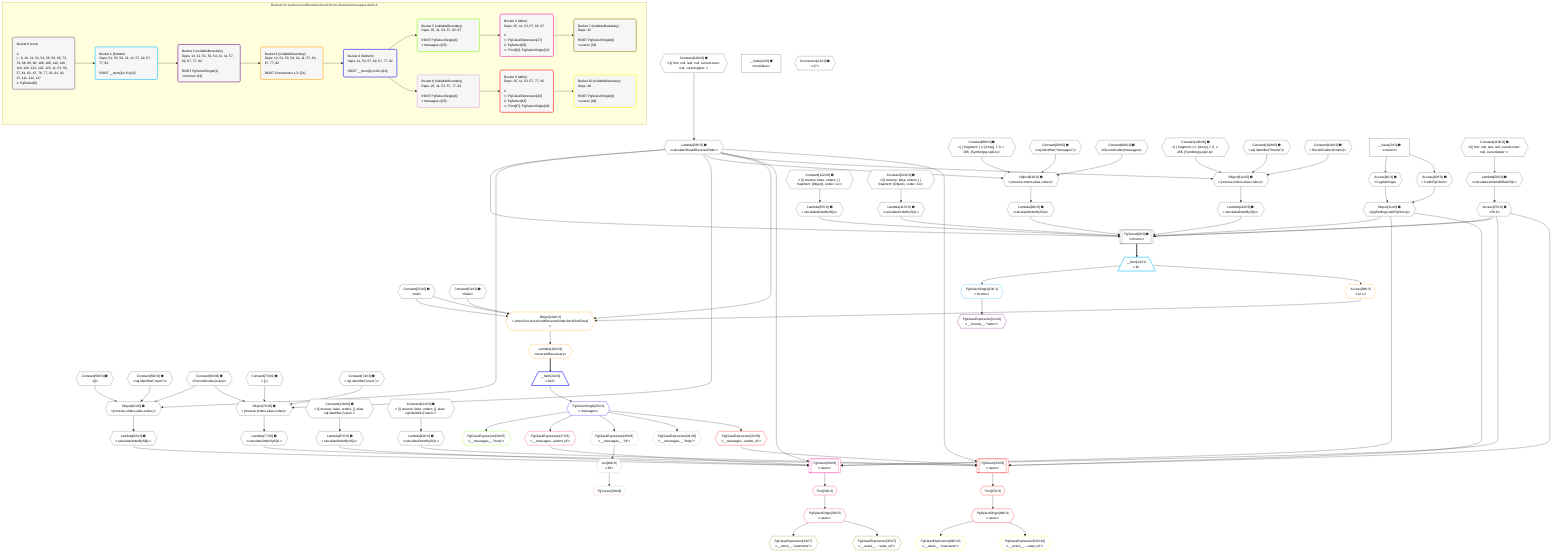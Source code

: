 %%{init: {'themeVariables': { 'fontSize': '12px'}}}%%
graph TD
    classDef path fill:#eee,stroke:#000,color:#000
    classDef plan fill:#fff,stroke-width:1px,color:#000
    classDef itemplan fill:#fff,stroke-width:2px,color:#000
    classDef unbatchedplan fill:#dff,stroke-width:1px,color:#000
    classDef sideeffectplan fill:#fcc,stroke-width:2px,color:#000
    classDef bucket fill:#f6f6f6,color:#000,stroke-width:2px,text-align:left


    %% plan dependencies
    PgSelect8[["PgSelect[8∈0] ➊<br />ᐸforumsᐳ"]]:::plan
    Object11{{"Object[11∈0] ➊<br />ᐸ{pgSettings,withPgClient}ᐳ"}}:::plan
    Access57{{"Access[57∈0] ➊<br />ᐸ56.0ᐳ"}}:::plan
    Lambda92{{"Lambda[92∈0] ➊<br />ᐸcalculateOrderBySQLᐳ"}}:::plan
    Lambda97{{"Lambda[97∈0] ➊<br />ᐸcalculateOrderBySQLᐳ"}}:::plan
    Lambda53{{"Lambda[53∈0] ➊<br />ᐸcalculateShouldReverseOrderᐳ"}}:::plan
    Lambda112{{"Lambda[112∈0] ➊<br />ᐸcalculateOrderBySQLᐳ"}}:::plan
    Lambda117{{"Lambda[117∈0] ➊<br />ᐸcalculateOrderBySQLᐳ"}}:::plan
    Object11 & Access57 & Lambda92 & Lambda97 & Lambda53 & Access57 & Lambda112 & Lambda117 --> PgSelect8
    Object61{{"Object[61∈0] ➊<br />ᐸ{reverse,orders,alias,codec}ᐳ"}}:::plan
    Constant58{{"Constant[58∈0] ➊<br />ᐸ[]ᐳ"}}:::plan
    Constant59{{"Constant[59∈0] ➊<br />ᐸsql.identifier(”users”)ᐳ"}}:::plan
    Constant60{{"Constant[60∈0] ➊<br />ᐸRecordCodec(users)ᐳ"}}:::plan
    Lambda53 & Constant58 & Constant59 & Constant60 --> Object61
    Object76{{"Object[76∈0] ➊<br />ᐸ{reverse,orders,alias,codec}ᐳ"}}:::plan
    Constant73{{"Constant[73∈0] ➊<br />ᐸ[]ᐳ"}}:::plan
    Constant74{{"Constant[74∈0] ➊<br />ᐸsql.identifier(”users”)ᐳ"}}:::plan
    Lambda53 & Constant73 & Constant74 & Constant60 --> Object76
    Object91{{"Object[91∈0] ➊<br />ᐸ{reverse,orders,alias,codec}ᐳ"}}:::plan
    Constant88{{"Constant[88∈0] ➊<br />ᐸ[ { fragment: { n: [Array], f: 0, c: 266, [Symbol(pg-sql2-tyᐳ"}}:::plan
    Constant89{{"Constant[89∈0] ➊<br />ᐸsql.identifier(”messages”)ᐳ"}}:::plan
    Constant90{{"Constant[90∈0] ➊<br />ᐸRecordCodec(messages)ᐳ"}}:::plan
    Lambda53 & Constant88 & Constant89 & Constant90 --> Object91
    Object111{{"Object[111∈0] ➊<br />ᐸ{reverse,orders,alias,codec}ᐳ"}}:::plan
    Constant108{{"Constant[108∈0] ➊<br />ᐸ[ { fragment: { n: [Array], f: 0, c: 266, [Symbol(pg-sql2-tyᐳ"}}:::plan
    Constant109{{"Constant[109∈0] ➊<br />ᐸsql.identifier(”forums”)ᐳ"}}:::plan
    Constant110{{"Constant[110∈0] ➊<br />ᐸRecordCodec(forums)ᐳ"}}:::plan
    Lambda53 & Constant108 & Constant109 & Constant110 --> Object111
    Access9{{"Access[9∈0] ➊<br />ᐸ2.pgSettingsᐳ"}}:::plan
    Access10{{"Access[10∈0] ➊<br />ᐸ2.withPgClientᐳ"}}:::plan
    Access9 & Access10 --> Object11
    __Value2["__Value[2∈0] ➊<br />ᐸcontextᐳ"]:::plan
    __Value2 --> Access9
    __Value2 --> Access10
    Constant118{{"Constant[118∈0] ➊<br />ᐸ§{ first: null, last: null, cursorLower: null, cursorUpper: ᐳ"}}:::plan
    Constant118 --> Lambda53
    Lambda56{{"Lambda[56∈0] ➊<br />ᐸcalculateLimitAndOffsetSQLᐳ"}}:::plan
    Constant119{{"Constant[119∈0] ➊<br />ᐸ§{ first: null, last: null, cursorLower: null, cursorUpper: ᐳ"}}:::plan
    Constant119 --> Lambda56
    Lambda56 --> Access57
    Lambda62{{"Lambda[62∈0] ➊<br />ᐸcalculateOrderBySQLᐳ"}}:::plan
    Object61 --> Lambda62
    Lambda67{{"Lambda[67∈0] ➊<br />ᐸcalculateOrderBySQLᐳ"}}:::plan
    Constant120{{"Constant[120∈0] ➊<br />ᐸ§{ reverse: false, orders: [], alias: sql.identifier(”users”ᐳ"}}:::plan
    Constant120 --> Lambda67
    Lambda77{{"Lambda[77∈0] ➊<br />ᐸcalculateOrderBySQLᐳ"}}:::plan
    Object76 --> Lambda77
    Lambda82{{"Lambda[82∈0] ➊<br />ᐸcalculateOrderBySQLᐳ"}}:::plan
    Constant121{{"Constant[121∈0] ➊<br />ᐸ§{ reverse: false, orders: [], alias: sql.identifier(”users”ᐳ"}}:::plan
    Constant121 --> Lambda82
    Object91 --> Lambda92
    Constant122{{"Constant[122∈0] ➊<br />ᐸ§{ reverse: false, orders: [ { fragment: [Object], codec: Coᐳ"}}:::plan
    Constant122 --> Lambda97
    Object111 --> Lambda112
    Constant123{{"Constant[123∈0] ➊<br />ᐸ§{ reverse: false, orders: [ { fragment: [Object], codec: Coᐳ"}}:::plan
    Constant123 --> Lambda117
    __Value4["__Value[4∈0] ➊<br />ᐸrootValueᐳ"]:::plan
    Connection21{{"Connection[21∈0] ➊<br />ᐸ17ᐳ"}}:::plan
    Constant51{{"Constant[51∈0] ➊<br />ᐸnullᐳ"}}:::plan
    Constant54{{"Constant[54∈0] ➊<br />ᐸfalseᐳ"}}:::plan
    __Item12[/"__Item[12∈1]<br />ᐸ8ᐳ"\]:::itemplan
    PgSelect8 ==> __Item12
    PgSelectSingle13{{"PgSelectSingle[13∈1]<br />ᐸforumsᐳ"}}:::plan
    __Item12 --> PgSelectSingle13
    PgClassExpression14{{"PgClassExpression[14∈2]<br />ᐸ__forums__.”name”ᐳ"}}:::plan
    PgSelectSingle13 --> PgClassExpression14
    Object101{{"Object[101∈3]<br />ᐸ{rows,first,last,shouldReverseOrder,fetchOneExtra}ᐳ"}}:::plan
    Access99{{"Access[99∈3]<br />ᐸ12.1ᐳ"}}:::plan
    Access99 & Constant51 & Constant51 & Lambda53 & Constant54 --> Object101
    __Item12 --> Access99
    Lambda102{{"Lambda[102∈3]<br />ᐸreverseIfNecessaryᐳ"}}:::plan
    Object101 --> Lambda102
    __Item24[/"__Item[24∈4]<br />ᐸ102ᐳ"\]:::itemplan
    Lambda102 ==> __Item24
    PgSelectSingle25{{"PgSelectSingle[25∈4]<br />ᐸmessagesᐳ"}}:::plan
    __Item24 --> PgSelectSingle25
    PgClassExpression26{{"PgClassExpression[26∈5]<br />ᐸ__messages__.”body”ᐳ"}}:::plan
    PgSelectSingle25 --> PgClassExpression26
    PgSelect28[["PgSelect[28∈6]<br />ᐸusersᐳ"]]:::plan
    PgClassExpression27{{"PgClassExpression[27∈6]<br />ᐸ__messages...author_id”ᐳ"}}:::plan
    Object11 & PgClassExpression27 & Lambda53 & Access57 & Lambda62 & Lambda67 --> PgSelect28
    PgSelectSingle25 --> PgClassExpression27
    First32{{"First[32∈6]"}}:::plan
    PgSelect28 --> First32
    PgSelectSingle33{{"PgSelectSingle[33∈6]<br />ᐸusersᐳ"}}:::plan
    First32 --> PgSelectSingle33
    PgClassExpression34{{"PgClassExpression[34∈7]<br />ᐸ__users__.”username”ᐳ"}}:::plan
    PgSelectSingle33 --> PgClassExpression34
    PgClassExpression35{{"PgClassExpression[35∈7]<br />ᐸ__users__....vatar_url”ᐳ"}}:::plan
    PgSelectSingle33 --> PgClassExpression35
    PgCursor38{{"PgCursor[38∈8]"}}:::plan
    List40{{"List[40∈8]<br />ᐸ39ᐳ"}}:::plan
    List40 --> PgCursor38
    PgClassExpression39{{"PgClassExpression[39∈8]<br />ᐸ__messages__.”id”ᐳ"}}:::plan
    PgSelectSingle25 --> PgClassExpression39
    PgClassExpression39 --> List40
    PgClassExpression41{{"PgClassExpression[41∈8]<br />ᐸ__messages__.”body”ᐳ"}}:::plan
    PgSelectSingle25 --> PgClassExpression41
    PgSelect43[["PgSelect[43∈9]<br />ᐸusersᐳ"]]:::plan
    PgClassExpression42{{"PgClassExpression[42∈9]<br />ᐸ__messages...author_id”ᐳ"}}:::plan
    Object11 & PgClassExpression42 & Lambda53 & Access57 & Lambda77 & Lambda82 --> PgSelect43
    PgSelectSingle25 --> PgClassExpression42
    First47{{"First[47∈9]"}}:::plan
    PgSelect43 --> First47
    PgSelectSingle48{{"PgSelectSingle[48∈9]<br />ᐸusersᐳ"}}:::plan
    First47 --> PgSelectSingle48
    PgClassExpression49{{"PgClassExpression[49∈10]<br />ᐸ__users__.”username”ᐳ"}}:::plan
    PgSelectSingle48 --> PgClassExpression49
    PgClassExpression50{{"PgClassExpression[50∈10]<br />ᐸ__users__....vatar_url”ᐳ"}}:::plan
    PgSelectSingle48 --> PgClassExpression50

    %% define steps

    subgraph "Buckets for queries/conditions/archived-forum-inherited-messages.defer-6"
    Bucket0("Bucket 0 (root)<br /><br />1: <br />ᐳ: 9, 10, 21, 51, 54, 58, 59, 60, 73, 74, 88, 89, 90, 108, 109, 110, 118, 119, 120, 121, 122, 123, 11, 53, 56, 57, 61, 62, 67, 76, 77, 82, 91, 92, 97, 111, 112, 117<br />2: PgSelect[8]"):::bucket
    classDef bucket0 stroke:#696969
    class Bucket0,__Value2,__Value4,PgSelect8,Access9,Access10,Object11,Connection21,Constant51,Lambda53,Constant54,Lambda56,Access57,Constant58,Constant59,Constant60,Object61,Lambda62,Lambda67,Constant73,Constant74,Object76,Lambda77,Lambda82,Constant88,Constant89,Constant90,Object91,Lambda92,Lambda97,Constant108,Constant109,Constant110,Object111,Lambda112,Lambda117,Constant118,Constant119,Constant120,Constant121,Constant122,Constant123 bucket0
    Bucket1("Bucket 1 (listItem)<br />Deps: 51, 53, 54, 21, 11, 57, 62, 67, 77, 82<br /><br />ROOT __Item{1}ᐸ8ᐳ[12]"):::bucket
    classDef bucket1 stroke:#00bfff
    class Bucket1,__Item12,PgSelectSingle13 bucket1
    Bucket2("Bucket 2 (nullableBoundary)<br />Deps: 13, 12, 51, 53, 54, 21, 11, 57, 62, 67, 77, 82<br /><br />ROOT PgSelectSingle{1}ᐸforumsᐳ[13]"):::bucket
    classDef bucket2 stroke:#7f007f
    class Bucket2,PgClassExpression14 bucket2
    Bucket3("Bucket 3 (nullableBoundary)<br />Deps: 12, 51, 53, 54, 21, 11, 57, 62, 67, 77, 82<br /><br />ROOT Connectionᐸ17ᐳ[21]"):::bucket
    classDef bucket3 stroke:#ffa500
    class Bucket3,Access99,Object101,Lambda102 bucket3
    Bucket4("Bucket 4 (listItem)<br />Deps: 11, 53, 57, 62, 67, 77, 82<br /><br />ROOT __Item{4}ᐸ102ᐳ[24]"):::bucket
    classDef bucket4 stroke:#0000ff
    class Bucket4,__Item24,PgSelectSingle25 bucket4
    Bucket5("Bucket 5 (nullableBoundary)<br />Deps: 25, 11, 53, 57, 62, 67<br /><br />ROOT PgSelectSingle{4}ᐸmessagesᐳ[25]"):::bucket
    classDef bucket5 stroke:#7fff00
    class Bucket5,PgClassExpression26 bucket5
    Bucket6("Bucket 6 (defer)<br />Deps: 25, 11, 53, 57, 62, 67<br /><br />1: <br />ᐳ: PgClassExpression[27]<br />2: PgSelect[28]<br />ᐳ: First[32], PgSelectSingle[33]"):::bucket
    classDef bucket6 stroke:#ff1493
    class Bucket6,PgClassExpression27,PgSelect28,First32,PgSelectSingle33 bucket6
    Bucket7("Bucket 7 (nullableBoundary)<br />Deps: 33<br /><br />ROOT PgSelectSingle{6}ᐸusersᐳ[33]"):::bucket
    classDef bucket7 stroke:#808000
    class Bucket7,PgClassExpression34,PgClassExpression35 bucket7
    Bucket8("Bucket 8 (nullableBoundary)<br />Deps: 25, 11, 53, 57, 77, 82<br /><br />ROOT PgSelectSingle{4}ᐸmessagesᐳ[25]"):::bucket
    classDef bucket8 stroke:#dda0dd
    class Bucket8,PgCursor38,PgClassExpression39,List40,PgClassExpression41 bucket8
    Bucket9("Bucket 9 (defer)<br />Deps: 25, 11, 53, 57, 77, 82<br /><br />1: <br />ᐳ: PgClassExpression[42]<br />2: PgSelect[43]<br />ᐳ: First[47], PgSelectSingle[48]"):::bucket
    classDef bucket9 stroke:#ff0000
    class Bucket9,PgClassExpression42,PgSelect43,First47,PgSelectSingle48 bucket9
    Bucket10("Bucket 10 (nullableBoundary)<br />Deps: 48<br /><br />ROOT PgSelectSingle{9}ᐸusersᐳ[48]"):::bucket
    classDef bucket10 stroke:#ffff00
    class Bucket10,PgClassExpression49,PgClassExpression50 bucket10
    Bucket0 --> Bucket1
    Bucket1 --> Bucket2
    Bucket2 --> Bucket3
    Bucket3 --> Bucket4
    Bucket4 --> Bucket5 & Bucket8
    Bucket5 --> Bucket6
    Bucket6 --> Bucket7
    Bucket8 --> Bucket9
    Bucket9 --> Bucket10
    end